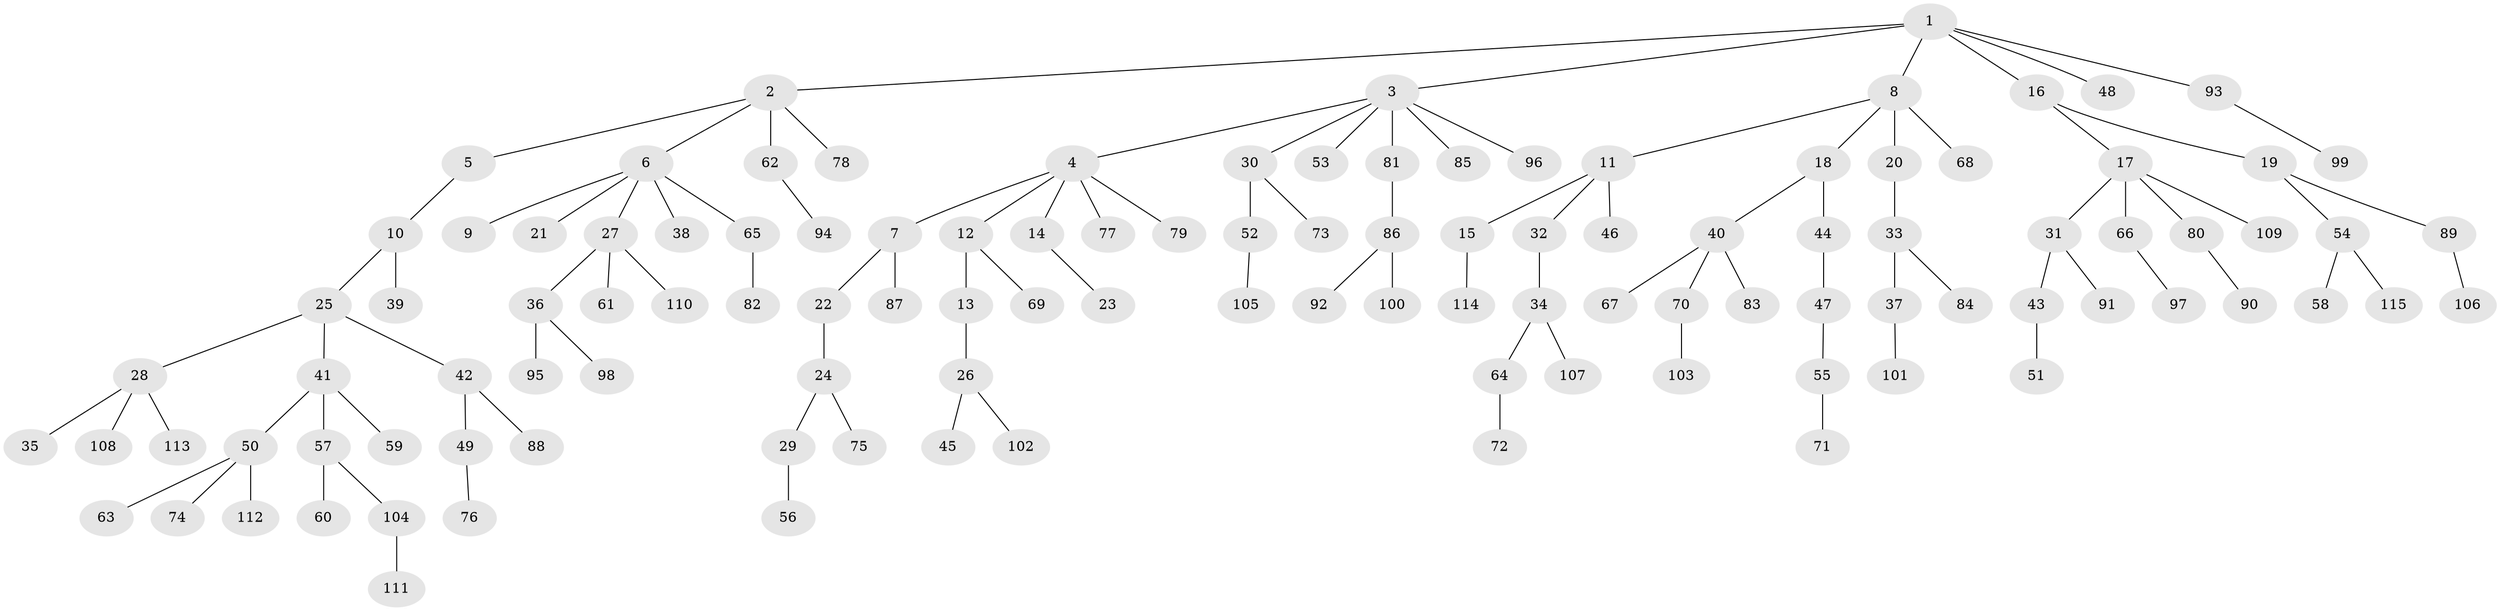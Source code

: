 // Generated by graph-tools (version 1.1) at 2025/36/03/09/25 02:36:59]
// undirected, 115 vertices, 114 edges
graph export_dot {
graph [start="1"]
  node [color=gray90,style=filled];
  1;
  2;
  3;
  4;
  5;
  6;
  7;
  8;
  9;
  10;
  11;
  12;
  13;
  14;
  15;
  16;
  17;
  18;
  19;
  20;
  21;
  22;
  23;
  24;
  25;
  26;
  27;
  28;
  29;
  30;
  31;
  32;
  33;
  34;
  35;
  36;
  37;
  38;
  39;
  40;
  41;
  42;
  43;
  44;
  45;
  46;
  47;
  48;
  49;
  50;
  51;
  52;
  53;
  54;
  55;
  56;
  57;
  58;
  59;
  60;
  61;
  62;
  63;
  64;
  65;
  66;
  67;
  68;
  69;
  70;
  71;
  72;
  73;
  74;
  75;
  76;
  77;
  78;
  79;
  80;
  81;
  82;
  83;
  84;
  85;
  86;
  87;
  88;
  89;
  90;
  91;
  92;
  93;
  94;
  95;
  96;
  97;
  98;
  99;
  100;
  101;
  102;
  103;
  104;
  105;
  106;
  107;
  108;
  109;
  110;
  111;
  112;
  113;
  114;
  115;
  1 -- 2;
  1 -- 3;
  1 -- 8;
  1 -- 16;
  1 -- 48;
  1 -- 93;
  2 -- 5;
  2 -- 6;
  2 -- 62;
  2 -- 78;
  3 -- 4;
  3 -- 30;
  3 -- 53;
  3 -- 81;
  3 -- 85;
  3 -- 96;
  4 -- 7;
  4 -- 12;
  4 -- 14;
  4 -- 77;
  4 -- 79;
  5 -- 10;
  6 -- 9;
  6 -- 21;
  6 -- 27;
  6 -- 38;
  6 -- 65;
  7 -- 22;
  7 -- 87;
  8 -- 11;
  8 -- 18;
  8 -- 20;
  8 -- 68;
  10 -- 25;
  10 -- 39;
  11 -- 15;
  11 -- 32;
  11 -- 46;
  12 -- 13;
  12 -- 69;
  13 -- 26;
  14 -- 23;
  15 -- 114;
  16 -- 17;
  16 -- 19;
  17 -- 31;
  17 -- 66;
  17 -- 80;
  17 -- 109;
  18 -- 40;
  18 -- 44;
  19 -- 54;
  19 -- 89;
  20 -- 33;
  22 -- 24;
  24 -- 29;
  24 -- 75;
  25 -- 28;
  25 -- 41;
  25 -- 42;
  26 -- 45;
  26 -- 102;
  27 -- 36;
  27 -- 61;
  27 -- 110;
  28 -- 35;
  28 -- 108;
  28 -- 113;
  29 -- 56;
  30 -- 52;
  30 -- 73;
  31 -- 43;
  31 -- 91;
  32 -- 34;
  33 -- 37;
  33 -- 84;
  34 -- 64;
  34 -- 107;
  36 -- 95;
  36 -- 98;
  37 -- 101;
  40 -- 67;
  40 -- 70;
  40 -- 83;
  41 -- 50;
  41 -- 57;
  41 -- 59;
  42 -- 49;
  42 -- 88;
  43 -- 51;
  44 -- 47;
  47 -- 55;
  49 -- 76;
  50 -- 63;
  50 -- 74;
  50 -- 112;
  52 -- 105;
  54 -- 58;
  54 -- 115;
  55 -- 71;
  57 -- 60;
  57 -- 104;
  62 -- 94;
  64 -- 72;
  65 -- 82;
  66 -- 97;
  70 -- 103;
  80 -- 90;
  81 -- 86;
  86 -- 92;
  86 -- 100;
  89 -- 106;
  93 -- 99;
  104 -- 111;
}
